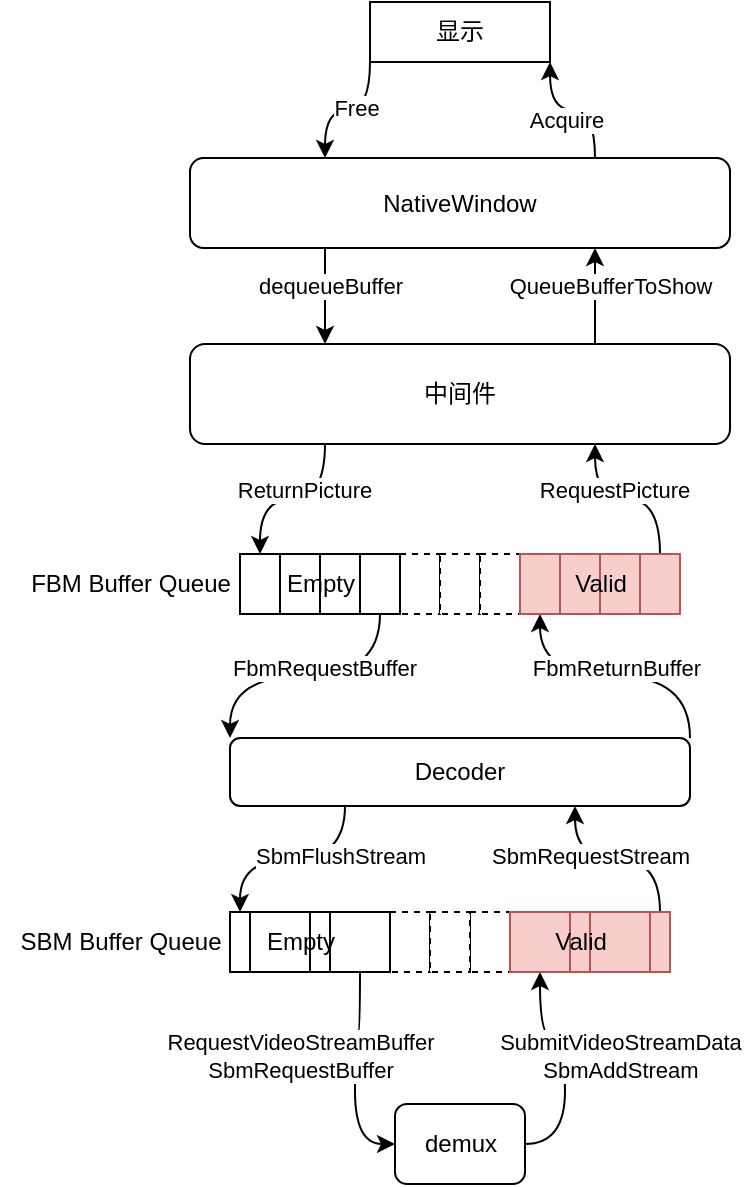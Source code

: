 <mxfile version="13.2.1" type="github">
  <diagram id="s1Fqnn21XHr6FDaUDXpJ" name="第 1 页">
    <mxGraphModel dx="1422" dy="770" grid="1" gridSize="10" guides="1" tooltips="1" connect="1" arrows="1" fold="1" page="1" pageScale="1" pageWidth="827" pageHeight="1169" math="0" shadow="0">
      <root>
        <mxCell id="0" />
        <mxCell id="1" parent="0" />
        <mxCell id="_nLiyWRsYcQnv0Q9AFHW-107" style="edgeStyle=orthogonalEdgeStyle;curved=1;rounded=0;orthogonalLoop=1;jettySize=auto;html=1;exitX=0.75;exitY=0;exitDx=0;exitDy=0;entryX=0.75;entryY=1;entryDx=0;entryDy=0;" edge="1" parent="1" source="_nLiyWRsYcQnv0Q9AFHW-53" target="_nLiyWRsYcQnv0Q9AFHW-80">
          <mxGeometry relative="1" as="geometry" />
        </mxCell>
        <mxCell id="_nLiyWRsYcQnv0Q9AFHW-108" value="QueueBufferToShow" style="edgeLabel;html=1;align=center;verticalAlign=middle;resizable=0;points=[];" vertex="1" connectable="0" parent="_nLiyWRsYcQnv0Q9AFHW-107">
          <mxGeometry x="0.283" y="-1" relative="1" as="geometry">
            <mxPoint x="6.5" y="2.14" as="offset" />
          </mxGeometry>
        </mxCell>
        <mxCell id="_nLiyWRsYcQnv0Q9AFHW-111" style="edgeStyle=orthogonalEdgeStyle;curved=1;rounded=0;orthogonalLoop=1;jettySize=auto;html=1;exitX=0.25;exitY=1;exitDx=0;exitDy=0;entryX=0.5;entryY=0;entryDx=0;entryDy=0;" edge="1" parent="1" source="_nLiyWRsYcQnv0Q9AFHW-53" target="_nLiyWRsYcQnv0Q9AFHW-56">
          <mxGeometry relative="1" as="geometry" />
        </mxCell>
        <mxCell id="_nLiyWRsYcQnv0Q9AFHW-112" value="ReturnPicture" style="edgeLabel;html=1;align=center;verticalAlign=middle;resizable=0;points=[];" vertex="1" connectable="0" parent="_nLiyWRsYcQnv0Q9AFHW-111">
          <mxGeometry x="-0.378" y="-11" relative="1" as="geometry">
            <mxPoint y="-4.36" as="offset" />
          </mxGeometry>
        </mxCell>
        <mxCell id="_nLiyWRsYcQnv0Q9AFHW-53" value="中间件" style="rounded=1;whiteSpace=wrap;html=1;shadow=0;comic=0;" vertex="1" parent="1">
          <mxGeometry x="170" y="230" width="270" height="50" as="geometry" />
        </mxCell>
        <mxCell id="_nLiyWRsYcQnv0Q9AFHW-78" style="edgeStyle=orthogonalEdgeStyle;curved=1;rounded=0;orthogonalLoop=1;jettySize=auto;html=1;exitX=0.5;exitY=0;exitDx=0;exitDy=0;entryX=0.75;entryY=1;entryDx=0;entryDy=0;" edge="1" parent="1" source="_nLiyWRsYcQnv0Q9AFHW-66" target="_nLiyWRsYcQnv0Q9AFHW-53">
          <mxGeometry relative="1" as="geometry">
            <mxPoint x="300" y="270" as="targetPoint" />
          </mxGeometry>
        </mxCell>
        <mxCell id="_nLiyWRsYcQnv0Q9AFHW-79" value="RequestPicture" style="edgeLabel;html=1;align=center;verticalAlign=middle;resizable=0;points=[];" vertex="1" connectable="0" parent="_nLiyWRsYcQnv0Q9AFHW-78">
          <mxGeometry x="-0.082" relative="1" as="geometry">
            <mxPoint x="-10.33" y="-4.86" as="offset" />
          </mxGeometry>
        </mxCell>
        <mxCell id="_nLiyWRsYcQnv0Q9AFHW-103" style="edgeStyle=orthogonalEdgeStyle;curved=1;rounded=0;orthogonalLoop=1;jettySize=auto;html=1;exitX=0;exitY=1;exitDx=0;exitDy=0;entryX=0.25;entryY=0;entryDx=0;entryDy=0;" edge="1" parent="1" source="_nLiyWRsYcQnv0Q9AFHW-75" target="_nLiyWRsYcQnv0Q9AFHW-80">
          <mxGeometry relative="1" as="geometry" />
        </mxCell>
        <mxCell id="_nLiyWRsYcQnv0Q9AFHW-104" value="Free" style="edgeLabel;html=1;align=center;verticalAlign=middle;resizable=0;points=[];" vertex="1" connectable="0" parent="_nLiyWRsYcQnv0Q9AFHW-103">
          <mxGeometry x="-0.418" y="3" relative="1" as="geometry">
            <mxPoint x="-10" y="2.711" as="offset" />
          </mxGeometry>
        </mxCell>
        <mxCell id="_nLiyWRsYcQnv0Q9AFHW-75" value="显示" style="rounded=0;whiteSpace=wrap;html=1;shadow=0;comic=0;" vertex="1" parent="1">
          <mxGeometry x="260" y="59" width="90" height="30" as="geometry" />
        </mxCell>
        <mxCell id="_nLiyWRsYcQnv0Q9AFHW-100" style="edgeStyle=orthogonalEdgeStyle;curved=1;rounded=0;orthogonalLoop=1;jettySize=auto;html=1;exitX=0.75;exitY=0;exitDx=0;exitDy=0;entryX=1;entryY=1;entryDx=0;entryDy=0;" edge="1" parent="1" source="_nLiyWRsYcQnv0Q9AFHW-80" target="_nLiyWRsYcQnv0Q9AFHW-75">
          <mxGeometry relative="1" as="geometry" />
        </mxCell>
        <mxCell id="_nLiyWRsYcQnv0Q9AFHW-101" value="Acquire" style="edgeLabel;html=1;align=center;verticalAlign=middle;resizable=0;points=[];" vertex="1" connectable="0" parent="_nLiyWRsYcQnv0Q9AFHW-100">
          <mxGeometry x="-0.328" y="-5" relative="1" as="geometry">
            <mxPoint x="-20" y="4.711" as="offset" />
          </mxGeometry>
        </mxCell>
        <mxCell id="_nLiyWRsYcQnv0Q9AFHW-106" style="edgeStyle=orthogonalEdgeStyle;curved=1;rounded=0;orthogonalLoop=1;jettySize=auto;html=1;exitX=0.25;exitY=1;exitDx=0;exitDy=0;entryX=0.25;entryY=0;entryDx=0;entryDy=0;" edge="1" parent="1" source="_nLiyWRsYcQnv0Q9AFHW-80" target="_nLiyWRsYcQnv0Q9AFHW-53">
          <mxGeometry relative="1" as="geometry" />
        </mxCell>
        <mxCell id="_nLiyWRsYcQnv0Q9AFHW-109" value="dequeueBuffer" style="edgeLabel;html=1;align=center;verticalAlign=middle;resizable=0;points=[];" vertex="1" connectable="0" parent="_nLiyWRsYcQnv0Q9AFHW-106">
          <mxGeometry x="0.191" relative="1" as="geometry">
            <mxPoint x="2.5" y="-9.86" as="offset" />
          </mxGeometry>
        </mxCell>
        <mxCell id="_nLiyWRsYcQnv0Q9AFHW-80" value="NativeWindow" style="rounded=1;whiteSpace=wrap;html=1;shadow=0;comic=0;" vertex="1" parent="1">
          <mxGeometry x="170" y="137" width="270" height="45" as="geometry" />
        </mxCell>
        <mxCell id="_nLiyWRsYcQnv0Q9AFHW-115" value="FBM Buffer Queue" style="text;html=1;align=center;verticalAlign=middle;resizable=0;points=[];autosize=1;" vertex="1" parent="1">
          <mxGeometry x="80" y="340" width="120" height="20" as="geometry" />
        </mxCell>
        <mxCell id="_nLiyWRsYcQnv0Q9AFHW-125" style="edgeStyle=orthogonalEdgeStyle;curved=1;rounded=0;orthogonalLoop=1;jettySize=auto;html=1;exitX=1;exitY=0;exitDx=0;exitDy=0;entryX=0.5;entryY=1;entryDx=0;entryDy=0;" edge="1" parent="1" source="_nLiyWRsYcQnv0Q9AFHW-118" target="_nLiyWRsYcQnv0Q9AFHW-63">
          <mxGeometry relative="1" as="geometry" />
        </mxCell>
        <mxCell id="_nLiyWRsYcQnv0Q9AFHW-126" value="FbmReturnBuffer" style="edgeLabel;html=1;align=center;verticalAlign=middle;resizable=0;points=[];" vertex="1" connectable="0" parent="_nLiyWRsYcQnv0Q9AFHW-125">
          <mxGeometry x="0.361" y="-4" relative="1" as="geometry">
            <mxPoint x="25" as="offset" />
          </mxGeometry>
        </mxCell>
        <mxCell id="MXgjkF75K9VJoQ6Wiuti-8" style="edgeStyle=orthogonalEdgeStyle;curved=1;rounded=0;orthogonalLoop=1;jettySize=auto;html=1;exitX=0.25;exitY=1;exitDx=0;exitDy=0;entryX=0.5;entryY=0;entryDx=0;entryDy=0;" edge="1" parent="1" source="_nLiyWRsYcQnv0Q9AFHW-118" target="_nLiyWRsYcQnv0Q9AFHW-139">
          <mxGeometry relative="1" as="geometry" />
        </mxCell>
        <mxCell id="MXgjkF75K9VJoQ6Wiuti-11" value="SbmFlushStream" style="edgeLabel;html=1;align=center;verticalAlign=middle;resizable=0;points=[];" vertex="1" connectable="0" parent="MXgjkF75K9VJoQ6Wiuti-8">
          <mxGeometry x="-0.438" y="-14" relative="1" as="geometry">
            <mxPoint y="12" as="offset" />
          </mxGeometry>
        </mxCell>
        <mxCell id="_nLiyWRsYcQnv0Q9AFHW-118" value="Decoder" style="rounded=1;whiteSpace=wrap;html=1;shadow=0;comic=0;" vertex="1" parent="1">
          <mxGeometry x="190" y="427" width="230" height="34" as="geometry" />
        </mxCell>
        <mxCell id="_nLiyWRsYcQnv0Q9AFHW-119" style="edgeStyle=orthogonalEdgeStyle;curved=1;rounded=0;orthogonalLoop=1;jettySize=auto;html=1;exitX=0.5;exitY=1;exitDx=0;exitDy=0;entryX=0;entryY=0;entryDx=0;entryDy=0;" edge="1" parent="1" source="_nLiyWRsYcQnv0Q9AFHW-59" target="_nLiyWRsYcQnv0Q9AFHW-118">
          <mxGeometry relative="1" as="geometry" />
        </mxCell>
        <mxCell id="_nLiyWRsYcQnv0Q9AFHW-124" value="FbmRequestBuffer" style="edgeLabel;html=1;align=center;verticalAlign=middle;resizable=0;points=[];" vertex="1" connectable="0" parent="_nLiyWRsYcQnv0Q9AFHW-119">
          <mxGeometry x="-0.216" y="1" relative="1" as="geometry">
            <mxPoint x="-6" y="-5" as="offset" />
          </mxGeometry>
        </mxCell>
        <mxCell id="_nLiyWRsYcQnv0Q9AFHW-144" value="SBM Buffer Queue" style="text;html=1;align=center;verticalAlign=middle;resizable=0;points=[];autosize=1;" vertex="1" parent="1">
          <mxGeometry x="75" y="519" width="120" height="20" as="geometry" />
        </mxCell>
        <mxCell id="MXgjkF75K9VJoQ6Wiuti-9" style="edgeStyle=orthogonalEdgeStyle;curved=1;rounded=0;orthogonalLoop=1;jettySize=auto;html=1;exitX=0.5;exitY=1;exitDx=0;exitDy=0;entryX=0;entryY=0.5;entryDx=0;entryDy=0;" edge="1" parent="1" source="_nLiyWRsYcQnv0Q9AFHW-142" target="_nLiyWRsYcQnv0Q9AFHW-148">
          <mxGeometry relative="1" as="geometry" />
        </mxCell>
        <mxCell id="MXgjkF75K9VJoQ6Wiuti-10" value="RequestVideoStreamBuffer&lt;br&gt;SbmRequestBuffer" style="edgeLabel;html=1;align=center;verticalAlign=middle;resizable=0;points=[];" vertex="1" connectable="0" parent="MXgjkF75K9VJoQ6Wiuti-9">
          <mxGeometry x="-0.053" y="1" relative="1" as="geometry">
            <mxPoint x="-28.51" y="-6.943" as="offset" />
          </mxGeometry>
        </mxCell>
        <mxCell id="MXgjkF75K9VJoQ6Wiuti-6" style="edgeStyle=orthogonalEdgeStyle;curved=1;rounded=0;orthogonalLoop=1;jettySize=auto;html=1;exitX=0.5;exitY=0;exitDx=0;exitDy=0;entryX=0.75;entryY=1;entryDx=0;entryDy=0;" edge="1" parent="1" source="_nLiyWRsYcQnv0Q9AFHW-136" target="_nLiyWRsYcQnv0Q9AFHW-118">
          <mxGeometry relative="1" as="geometry" />
        </mxCell>
        <mxCell id="MXgjkF75K9VJoQ6Wiuti-7" value="SbmRequestStream" style="edgeLabel;html=1;align=center;verticalAlign=middle;resizable=0;points=[];" vertex="1" connectable="0" parent="MXgjkF75K9VJoQ6Wiuti-6">
          <mxGeometry x="0.285" y="-2" relative="1" as="geometry">
            <mxPoint as="offset" />
          </mxGeometry>
        </mxCell>
        <mxCell id="MXgjkF75K9VJoQ6Wiuti-3" style="edgeStyle=orthogonalEdgeStyle;curved=1;rounded=0;orthogonalLoop=1;jettySize=auto;html=1;exitX=1;exitY=0.5;exitDx=0;exitDy=0;entryX=0.5;entryY=1;entryDx=0;entryDy=0;" edge="1" parent="1" source="_nLiyWRsYcQnv0Q9AFHW-148" target="_nLiyWRsYcQnv0Q9AFHW-133">
          <mxGeometry relative="1" as="geometry" />
        </mxCell>
        <mxCell id="MXgjkF75K9VJoQ6Wiuti-5" value="SubmitVideoStreamData&lt;br&gt;&lt;font style=&quot;font-size: 11px&quot;&gt;SbmAddStream&lt;/font&gt;" style="edgeLabel;html=1;align=center;verticalAlign=middle;resizable=0;points=[];" vertex="1" connectable="0" parent="MXgjkF75K9VJoQ6Wiuti-3">
          <mxGeometry x="0.159" y="6" relative="1" as="geometry">
            <mxPoint x="33.51" y="4.557" as="offset" />
          </mxGeometry>
        </mxCell>
        <mxCell id="_nLiyWRsYcQnv0Q9AFHW-148" value="demux" style="rounded=1;whiteSpace=wrap;html=1;shadow=0;comic=0;" vertex="1" parent="1">
          <mxGeometry x="272.5" y="610" width="65" height="40" as="geometry" />
        </mxCell>
        <mxCell id="MXgjkF75K9VJoQ6Wiuti-13" value="" style="group" vertex="1" connectable="0" parent="1">
          <mxGeometry x="195" y="335" width="220" height="30" as="geometry" />
        </mxCell>
        <mxCell id="_nLiyWRsYcQnv0Q9AFHW-60" value="" style="rounded=0;whiteSpace=wrap;html=1;shadow=0;comic=0;dashed=1;" vertex="1" parent="MXgjkF75K9VJoQ6Wiuti-13">
          <mxGeometry x="80" width="20" height="30" as="geometry" />
        </mxCell>
        <mxCell id="_nLiyWRsYcQnv0Q9AFHW-61" value="" style="rounded=0;whiteSpace=wrap;html=1;shadow=0;comic=0;dashed=1;" vertex="1" parent="MXgjkF75K9VJoQ6Wiuti-13">
          <mxGeometry x="100" width="20" height="30" as="geometry" />
        </mxCell>
        <mxCell id="_nLiyWRsYcQnv0Q9AFHW-62" value="" style="rounded=0;whiteSpace=wrap;html=1;shadow=0;comic=0;dashed=1;" vertex="1" parent="MXgjkF75K9VJoQ6Wiuti-13">
          <mxGeometry x="120" width="20" height="30" as="geometry" />
        </mxCell>
        <mxCell id="_nLiyWRsYcQnv0Q9AFHW-83" value="" style="group;direction=west;" vertex="1" connectable="0" parent="MXgjkF75K9VJoQ6Wiuti-13">
          <mxGeometry x="140" width="80" height="30" as="geometry" />
        </mxCell>
        <mxCell id="_nLiyWRsYcQnv0Q9AFHW-82" value="" style="group" vertex="1" connectable="0" parent="_nLiyWRsYcQnv0Q9AFHW-83">
          <mxGeometry width="80" height="30" as="geometry" />
        </mxCell>
        <mxCell id="_nLiyWRsYcQnv0Q9AFHW-81" value="" style="group" vertex="1" connectable="0" parent="_nLiyWRsYcQnv0Q9AFHW-82">
          <mxGeometry width="80" height="30" as="geometry" />
        </mxCell>
        <mxCell id="_nLiyWRsYcQnv0Q9AFHW-63" value="" style="rounded=0;whiteSpace=wrap;html=1;shadow=0;comic=0;fillColor=#f8cecc;strokeColor=#b85450;" vertex="1" parent="_nLiyWRsYcQnv0Q9AFHW-81">
          <mxGeometry width="20" height="30" as="geometry" />
        </mxCell>
        <mxCell id="_nLiyWRsYcQnv0Q9AFHW-64" value="" style="rounded=0;whiteSpace=wrap;html=1;shadow=0;comic=0;fillColor=#f8cecc;strokeColor=#b85450;" vertex="1" parent="_nLiyWRsYcQnv0Q9AFHW-81">
          <mxGeometry x="20" width="20" height="30" as="geometry" />
        </mxCell>
        <mxCell id="_nLiyWRsYcQnv0Q9AFHW-65" value="" style="rounded=0;whiteSpace=wrap;html=1;shadow=0;comic=0;fillColor=#f8cecc;strokeColor=#b85450;" vertex="1" parent="_nLiyWRsYcQnv0Q9AFHW-81">
          <mxGeometry x="40" width="20" height="30" as="geometry" />
        </mxCell>
        <mxCell id="_nLiyWRsYcQnv0Q9AFHW-66" value="" style="rounded=0;whiteSpace=wrap;html=1;shadow=0;comic=0;fillColor=#f8cecc;strokeColor=#b85450;" vertex="1" parent="_nLiyWRsYcQnv0Q9AFHW-81">
          <mxGeometry x="60" width="20" height="30" as="geometry" />
        </mxCell>
        <mxCell id="_nLiyWRsYcQnv0Q9AFHW-87" value="Valid" style="text;html=1;resizable=0;autosize=1;align=center;verticalAlign=middle;points=[];fillColor=none;strokeColor=none;rounded=0;shadow=0;dashed=1;comic=0;" vertex="1" parent="_nLiyWRsYcQnv0Q9AFHW-81">
          <mxGeometry x="20" y="5" width="40" height="20" as="geometry" />
        </mxCell>
        <mxCell id="_nLiyWRsYcQnv0Q9AFHW-113" value="" style="group" vertex="1" connectable="0" parent="MXgjkF75K9VJoQ6Wiuti-13">
          <mxGeometry width="80" height="30" as="geometry" />
        </mxCell>
        <mxCell id="_nLiyWRsYcQnv0Q9AFHW-56" value="" style="rounded=0;whiteSpace=wrap;html=1;shadow=0;comic=0;" vertex="1" parent="_nLiyWRsYcQnv0Q9AFHW-113">
          <mxGeometry width="20" height="30" as="geometry" />
        </mxCell>
        <mxCell id="_nLiyWRsYcQnv0Q9AFHW-57" value="" style="rounded=0;whiteSpace=wrap;html=1;shadow=0;comic=0;" vertex="1" parent="_nLiyWRsYcQnv0Q9AFHW-113">
          <mxGeometry x="20" width="20" height="30" as="geometry" />
        </mxCell>
        <mxCell id="_nLiyWRsYcQnv0Q9AFHW-58" value="" style="rounded=0;whiteSpace=wrap;html=1;shadow=0;comic=0;" vertex="1" parent="_nLiyWRsYcQnv0Q9AFHW-113">
          <mxGeometry x="40" width="20" height="30" as="geometry" />
        </mxCell>
        <mxCell id="_nLiyWRsYcQnv0Q9AFHW-59" value="" style="rounded=0;whiteSpace=wrap;html=1;shadow=0;comic=0;" vertex="1" parent="_nLiyWRsYcQnv0Q9AFHW-113">
          <mxGeometry x="60" width="20" height="30" as="geometry" />
        </mxCell>
        <mxCell id="_nLiyWRsYcQnv0Q9AFHW-114" value="Empty" style="text;html=1;align=center;verticalAlign=middle;resizable=0;points=[];autosize=1;" vertex="1" parent="_nLiyWRsYcQnv0Q9AFHW-113">
          <mxGeometry x="15" y="5" width="50" height="20" as="geometry" />
        </mxCell>
        <mxCell id="MXgjkF75K9VJoQ6Wiuti-14" value="" style="group" vertex="1" connectable="0" parent="1">
          <mxGeometry x="190" y="514" width="230" height="30" as="geometry" />
        </mxCell>
        <mxCell id="MXgjkF75K9VJoQ6Wiuti-12" value="" style="group" vertex="1" connectable="0" parent="MXgjkF75K9VJoQ6Wiuti-14">
          <mxGeometry width="230" height="30" as="geometry" />
        </mxCell>
        <mxCell id="_nLiyWRsYcQnv0Q9AFHW-127" value="" style="rounded=0;whiteSpace=wrap;html=1;shadow=0;comic=0;dashed=1;" vertex="1" parent="MXgjkF75K9VJoQ6Wiuti-12">
          <mxGeometry x="80" width="20" height="30" as="geometry" />
        </mxCell>
        <mxCell id="_nLiyWRsYcQnv0Q9AFHW-128" value="" style="rounded=0;whiteSpace=wrap;html=1;shadow=0;comic=0;dashed=1;" vertex="1" parent="MXgjkF75K9VJoQ6Wiuti-12">
          <mxGeometry x="100" width="20" height="30" as="geometry" />
        </mxCell>
        <mxCell id="_nLiyWRsYcQnv0Q9AFHW-129" value="" style="rounded=0;whiteSpace=wrap;html=1;shadow=0;comic=0;dashed=1;" vertex="1" parent="MXgjkF75K9VJoQ6Wiuti-12">
          <mxGeometry x="120" width="20" height="30" as="geometry" />
        </mxCell>
        <mxCell id="_nLiyWRsYcQnv0Q9AFHW-139" value="" style="rounded=0;whiteSpace=wrap;html=1;shadow=0;comic=0;" vertex="1" parent="MXgjkF75K9VJoQ6Wiuti-12">
          <mxGeometry width="10" height="30" as="geometry" />
        </mxCell>
        <mxCell id="_nLiyWRsYcQnv0Q9AFHW-140" value="" style="rounded=0;whiteSpace=wrap;html=1;shadow=0;comic=0;" vertex="1" parent="MXgjkF75K9VJoQ6Wiuti-12">
          <mxGeometry x="10" width="30" height="30" as="geometry" />
        </mxCell>
        <mxCell id="_nLiyWRsYcQnv0Q9AFHW-141" value="" style="rounded=0;whiteSpace=wrap;html=1;shadow=0;comic=0;" vertex="1" parent="MXgjkF75K9VJoQ6Wiuti-12">
          <mxGeometry x="40" width="10" height="30" as="geometry" />
        </mxCell>
        <mxCell id="_nLiyWRsYcQnv0Q9AFHW-142" value="" style="rounded=0;whiteSpace=wrap;html=1;shadow=0;comic=0;" vertex="1" parent="MXgjkF75K9VJoQ6Wiuti-12">
          <mxGeometry x="50" width="30" height="30" as="geometry" />
        </mxCell>
        <mxCell id="_nLiyWRsYcQnv0Q9AFHW-143" value="Empty" style="text;html=1;align=center;verticalAlign=middle;resizable=0;points=[];autosize=1;" vertex="1" parent="MXgjkF75K9VJoQ6Wiuti-12">
          <mxGeometry x="10" y="5" width="50" height="20" as="geometry" />
        </mxCell>
        <mxCell id="_nLiyWRsYcQnv0Q9AFHW-133" value="" style="rounded=0;whiteSpace=wrap;html=1;shadow=0;comic=0;fillColor=#f8cecc;strokeColor=#b85450;" vertex="1" parent="MXgjkF75K9VJoQ6Wiuti-12">
          <mxGeometry x="140" width="30" height="30" as="geometry" />
        </mxCell>
        <mxCell id="_nLiyWRsYcQnv0Q9AFHW-134" value="" style="rounded=0;whiteSpace=wrap;html=1;shadow=0;comic=0;fillColor=#f8cecc;strokeColor=#b85450;" vertex="1" parent="MXgjkF75K9VJoQ6Wiuti-12">
          <mxGeometry x="170" width="10" height="30" as="geometry" />
        </mxCell>
        <mxCell id="_nLiyWRsYcQnv0Q9AFHW-135" value="" style="rounded=0;whiteSpace=wrap;html=1;shadow=0;comic=0;fillColor=#f8cecc;strokeColor=#b85450;" vertex="1" parent="MXgjkF75K9VJoQ6Wiuti-12">
          <mxGeometry x="180" width="30" height="30" as="geometry" />
        </mxCell>
        <mxCell id="_nLiyWRsYcQnv0Q9AFHW-136" value="" style="rounded=0;whiteSpace=wrap;html=1;shadow=0;comic=0;fillColor=#f8cecc;strokeColor=#b85450;" vertex="1" parent="MXgjkF75K9VJoQ6Wiuti-12">
          <mxGeometry x="210" width="10" height="30" as="geometry" />
        </mxCell>
        <mxCell id="_nLiyWRsYcQnv0Q9AFHW-137" value="Valid" style="text;html=1;resizable=0;autosize=1;align=center;verticalAlign=middle;points=[];fillColor=none;strokeColor=none;rounded=0;shadow=0;dashed=1;comic=0;" vertex="1" parent="MXgjkF75K9VJoQ6Wiuti-12">
          <mxGeometry x="155" y="5" width="40" height="20" as="geometry" />
        </mxCell>
        <mxCell id="MXgjkF75K9VJoQ6Wiuti-53" value="" style="rounded=0;whiteSpace=wrap;html=1;shadow=0;comic=0;dashed=1;" vertex="1" parent="MXgjkF75K9VJoQ6Wiuti-12">
          <mxGeometry x="100" width="20" height="30" as="geometry" />
        </mxCell>
      </root>
    </mxGraphModel>
  </diagram>
</mxfile>
